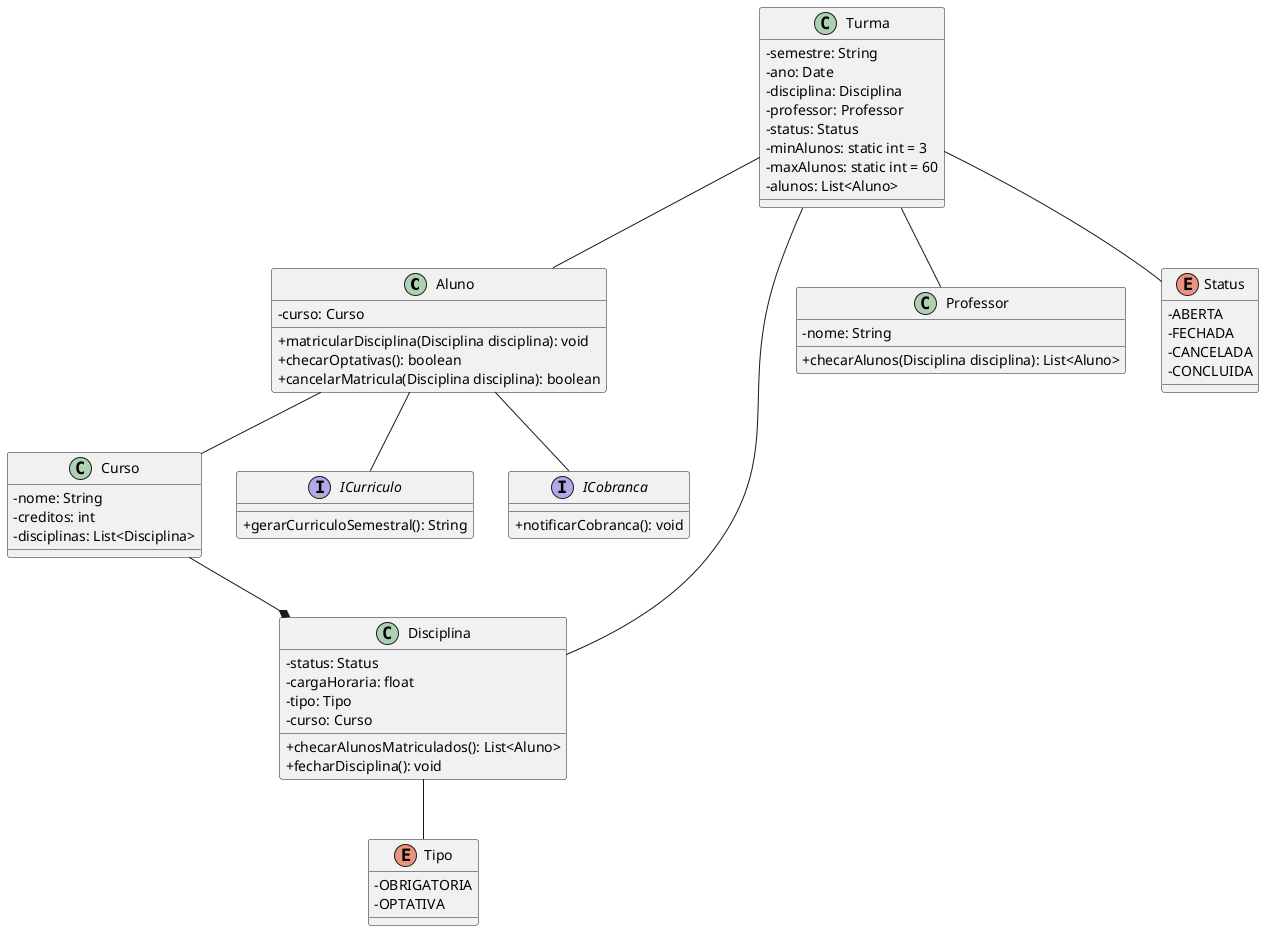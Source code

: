 @startuml
Aluno -- Curso
Curso --* Disciplina
Turma -- Professor
Turma -- Aluno
Turma -- Disciplina
Aluno -- ICurriculo
Aluno -- ICobranca
Disciplina -- Tipo
Turma -- Status

class Curso{
    - nome: String
    - creditos: int
    - disciplinas: List<Disciplina> 
}

interface ICurriculo{
    + gerarCurriculoSemestral(): String
}

interface ICobranca{
    + notificarCobranca(): void
}

class Aluno{
    - curso: Curso
    + matricularDisciplina(Disciplina disciplina): void
    + checarOptativas(): boolean
    + cancelarMatricula(Disciplina disciplina): boolean
}

class Professor{
    - nome: String
    + checarAlunos(Disciplina disciplina): List<Aluno>
}

class Disciplina {
    - status: Status
    - cargaHoraria: float
    - tipo: Tipo
    - curso: Curso
    + checarAlunosMatriculados(): List<Aluno>
    + fecharDisciplina(): void
}

enum Tipo {
    - OBRIGATORIA
    - OPTATIVA
}

class Turma {
    - semestre: String
    - ano: Date
    - disciplina: Disciplina
    - professor: Professor
    - status: Status
    - minAlunos: static int = 3
    - maxAlunos: static int = 60
    - alunos: List<Aluno>
}

enum Status {
    - ABERTA
    - FECHADA
    - CANCELADA
    - CONCLUIDA
}

skinparam classAttributeIconSize 0
@enduml

